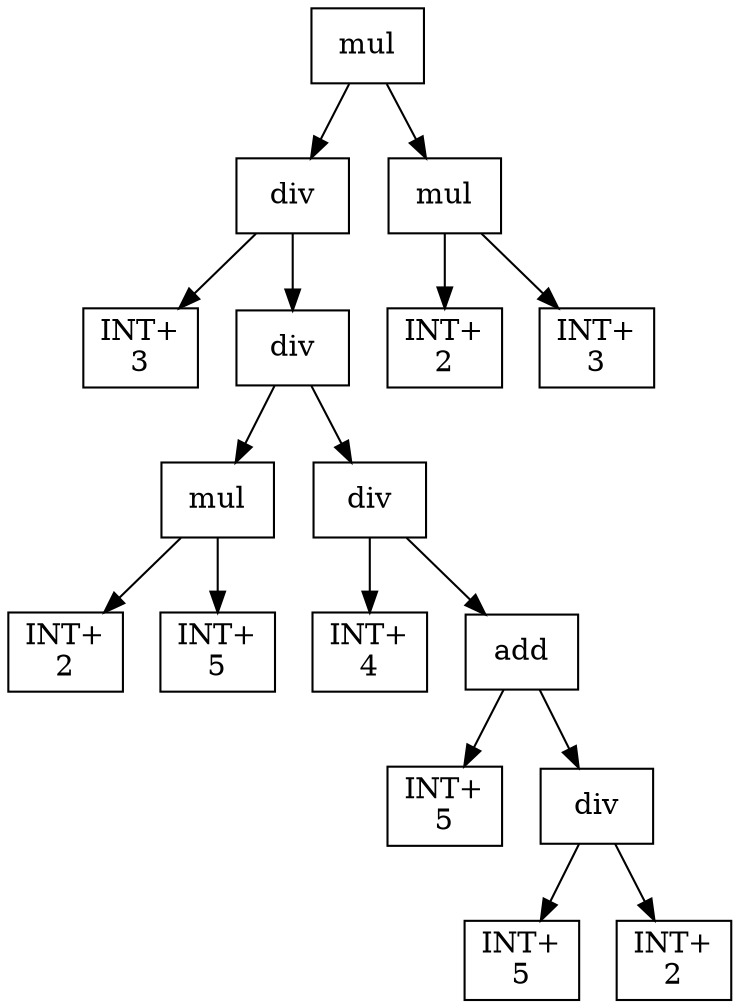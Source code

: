 digraph expr {
  node [shape=box];
  n1 [label="mul"];
  n2 [label="div"];
  n3 [label="INT+\n3"];
  n4 [label="div"];
  n5 [label="mul"];
  n6 [label="INT+\n2"];
  n7 [label="INT+\n5"];
  n5 -> n6;
  n5 -> n7;
  n8 [label="div"];
  n9 [label="INT+\n4"];
  n10 [label="add"];
  n11 [label="INT+\n5"];
  n12 [label="div"];
  n13 [label="INT+\n5"];
  n14 [label="INT+\n2"];
  n12 -> n13;
  n12 -> n14;
  n10 -> n11;
  n10 -> n12;
  n8 -> n9;
  n8 -> n10;
  n4 -> n5;
  n4 -> n8;
  n2 -> n3;
  n2 -> n4;
  n15 [label="mul"];
  n16 [label="INT+\n2"];
  n17 [label="INT+\n3"];
  n15 -> n16;
  n15 -> n17;
  n1 -> n2;
  n1 -> n15;
}